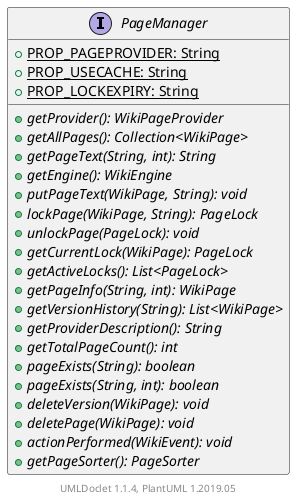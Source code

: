 @startuml

    interface PageManager [[PageManager.html]] {
        {static} +PROP_PAGEPROVIDER: String
        {static} +PROP_USECACHE: String
        {static} +PROP_LOCKEXPIRY: String
        {abstract} +getProvider(): WikiPageProvider
        {abstract} +getAllPages(): Collection<WikiPage>
        {abstract} +getPageText(String, int): String
        {abstract} +getEngine(): WikiEngine
        {abstract} +putPageText(WikiPage, String): void
        {abstract} +lockPage(WikiPage, String): PageLock
        {abstract} +unlockPage(PageLock): void
        {abstract} +getCurrentLock(WikiPage): PageLock
        {abstract} +getActiveLocks(): List<PageLock>
        {abstract} +getPageInfo(String, int): WikiPage
        {abstract} +getVersionHistory(String): List<WikiPage>
        {abstract} +getProviderDescription(): String
        {abstract} +getTotalPageCount(): int
        {abstract} +pageExists(String): boolean
        {abstract} +pageExists(String, int): boolean
        {abstract} +deleteVersion(WikiPage): void
        {abstract} +deletePage(WikiPage): void
        {abstract} +actionPerformed(WikiEvent): void
        {abstract} +getPageSorter(): PageSorter
    }


    center footer UMLDoclet 1.1.4, PlantUML 1.2019.05
@enduml

